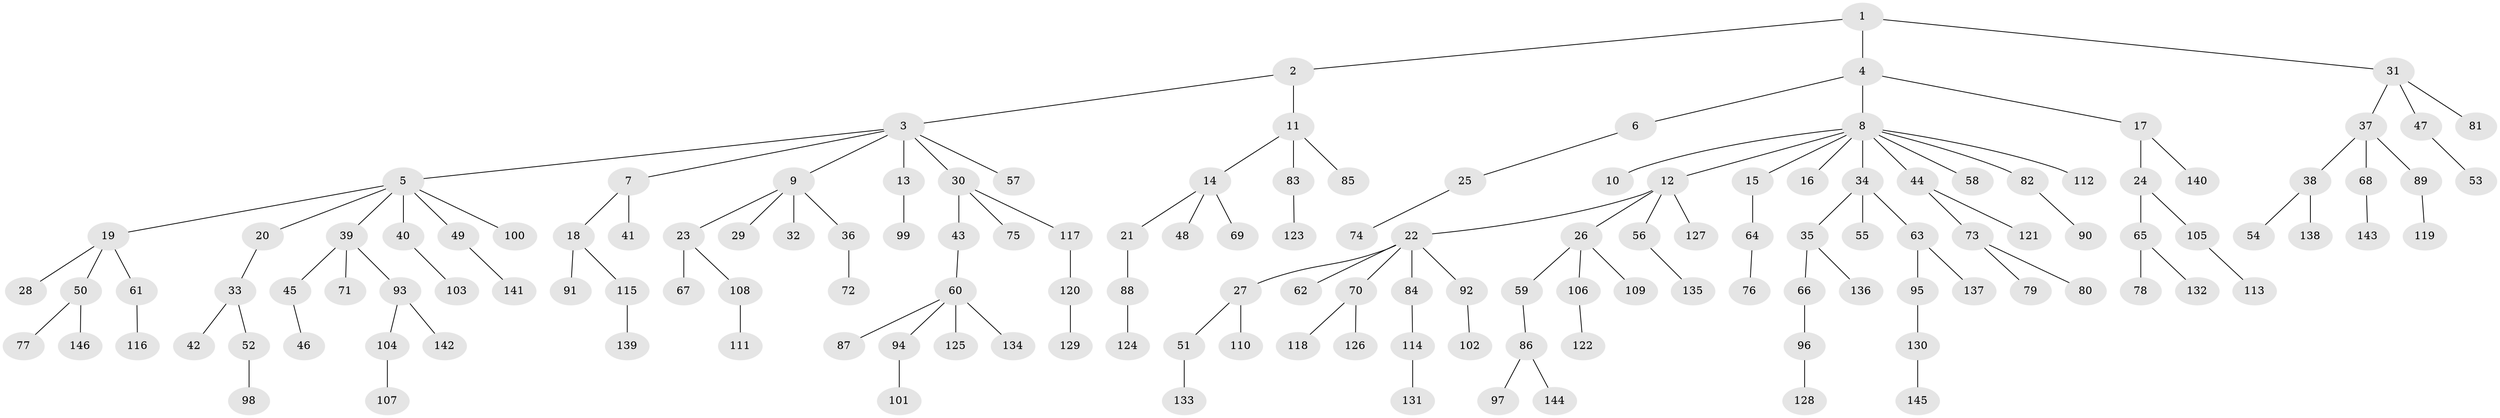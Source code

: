 // coarse degree distribution, {3: 0.08163265306122448, 8: 0.01020408163265306, 5: 0.030612244897959183, 6: 0.02040816326530612, 2: 0.22448979591836735, 9: 0.01020408163265306, 4: 0.07142857142857142, 1: 0.5510204081632653}
// Generated by graph-tools (version 1.1) at 2025/52/02/27/25 19:52:12]
// undirected, 146 vertices, 145 edges
graph export_dot {
graph [start="1"]
  node [color=gray90,style=filled];
  1;
  2;
  3;
  4;
  5;
  6;
  7;
  8;
  9;
  10;
  11;
  12;
  13;
  14;
  15;
  16;
  17;
  18;
  19;
  20;
  21;
  22;
  23;
  24;
  25;
  26;
  27;
  28;
  29;
  30;
  31;
  32;
  33;
  34;
  35;
  36;
  37;
  38;
  39;
  40;
  41;
  42;
  43;
  44;
  45;
  46;
  47;
  48;
  49;
  50;
  51;
  52;
  53;
  54;
  55;
  56;
  57;
  58;
  59;
  60;
  61;
  62;
  63;
  64;
  65;
  66;
  67;
  68;
  69;
  70;
  71;
  72;
  73;
  74;
  75;
  76;
  77;
  78;
  79;
  80;
  81;
  82;
  83;
  84;
  85;
  86;
  87;
  88;
  89;
  90;
  91;
  92;
  93;
  94;
  95;
  96;
  97;
  98;
  99;
  100;
  101;
  102;
  103;
  104;
  105;
  106;
  107;
  108;
  109;
  110;
  111;
  112;
  113;
  114;
  115;
  116;
  117;
  118;
  119;
  120;
  121;
  122;
  123;
  124;
  125;
  126;
  127;
  128;
  129;
  130;
  131;
  132;
  133;
  134;
  135;
  136;
  137;
  138;
  139;
  140;
  141;
  142;
  143;
  144;
  145;
  146;
  1 -- 2;
  1 -- 4;
  1 -- 31;
  2 -- 3;
  2 -- 11;
  3 -- 5;
  3 -- 7;
  3 -- 9;
  3 -- 13;
  3 -- 30;
  3 -- 57;
  4 -- 6;
  4 -- 8;
  4 -- 17;
  5 -- 19;
  5 -- 20;
  5 -- 39;
  5 -- 40;
  5 -- 49;
  5 -- 100;
  6 -- 25;
  7 -- 18;
  7 -- 41;
  8 -- 10;
  8 -- 12;
  8 -- 15;
  8 -- 16;
  8 -- 34;
  8 -- 44;
  8 -- 58;
  8 -- 82;
  8 -- 112;
  9 -- 23;
  9 -- 29;
  9 -- 32;
  9 -- 36;
  11 -- 14;
  11 -- 83;
  11 -- 85;
  12 -- 22;
  12 -- 26;
  12 -- 56;
  12 -- 127;
  13 -- 99;
  14 -- 21;
  14 -- 48;
  14 -- 69;
  15 -- 64;
  17 -- 24;
  17 -- 140;
  18 -- 91;
  18 -- 115;
  19 -- 28;
  19 -- 50;
  19 -- 61;
  20 -- 33;
  21 -- 88;
  22 -- 27;
  22 -- 62;
  22 -- 70;
  22 -- 84;
  22 -- 92;
  23 -- 67;
  23 -- 108;
  24 -- 65;
  24 -- 105;
  25 -- 74;
  26 -- 59;
  26 -- 106;
  26 -- 109;
  27 -- 51;
  27 -- 110;
  30 -- 43;
  30 -- 75;
  30 -- 117;
  31 -- 37;
  31 -- 47;
  31 -- 81;
  33 -- 42;
  33 -- 52;
  34 -- 35;
  34 -- 55;
  34 -- 63;
  35 -- 66;
  35 -- 136;
  36 -- 72;
  37 -- 38;
  37 -- 68;
  37 -- 89;
  38 -- 54;
  38 -- 138;
  39 -- 45;
  39 -- 71;
  39 -- 93;
  40 -- 103;
  43 -- 60;
  44 -- 73;
  44 -- 121;
  45 -- 46;
  47 -- 53;
  49 -- 141;
  50 -- 77;
  50 -- 146;
  51 -- 133;
  52 -- 98;
  56 -- 135;
  59 -- 86;
  60 -- 87;
  60 -- 94;
  60 -- 125;
  60 -- 134;
  61 -- 116;
  63 -- 95;
  63 -- 137;
  64 -- 76;
  65 -- 78;
  65 -- 132;
  66 -- 96;
  68 -- 143;
  70 -- 118;
  70 -- 126;
  73 -- 79;
  73 -- 80;
  82 -- 90;
  83 -- 123;
  84 -- 114;
  86 -- 97;
  86 -- 144;
  88 -- 124;
  89 -- 119;
  92 -- 102;
  93 -- 104;
  93 -- 142;
  94 -- 101;
  95 -- 130;
  96 -- 128;
  104 -- 107;
  105 -- 113;
  106 -- 122;
  108 -- 111;
  114 -- 131;
  115 -- 139;
  117 -- 120;
  120 -- 129;
  130 -- 145;
}

